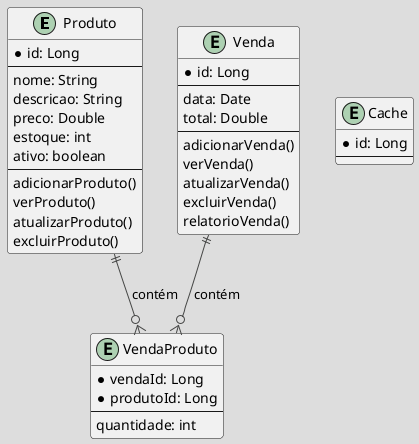 @startuml
!theme toy

entity "Produto" {
    * id: Long
    --
    nome: String
    descricao: String
    preco: Double
    estoque: int
    ativo: boolean
    --
    adicionarProduto()
    verProduto()
    atualizarProduto()
    excluirProduto()
}

entity "Venda" {
    * id: Long
    --
    data: Date
    total: Double
    --
    adicionarVenda()
    verVenda()
    atualizarVenda()
    excluirVenda()
    relatorioVenda()
}

entity "VendaProduto" {
    * vendaId: Long
    * produtoId: Long
    --
    quantidade: int
}

Produto ||--o{ VendaProduto: contém
Venda ||--o{ VendaProduto: contém

entity "Cache" {
    * id: Long
    --
}
@enduml